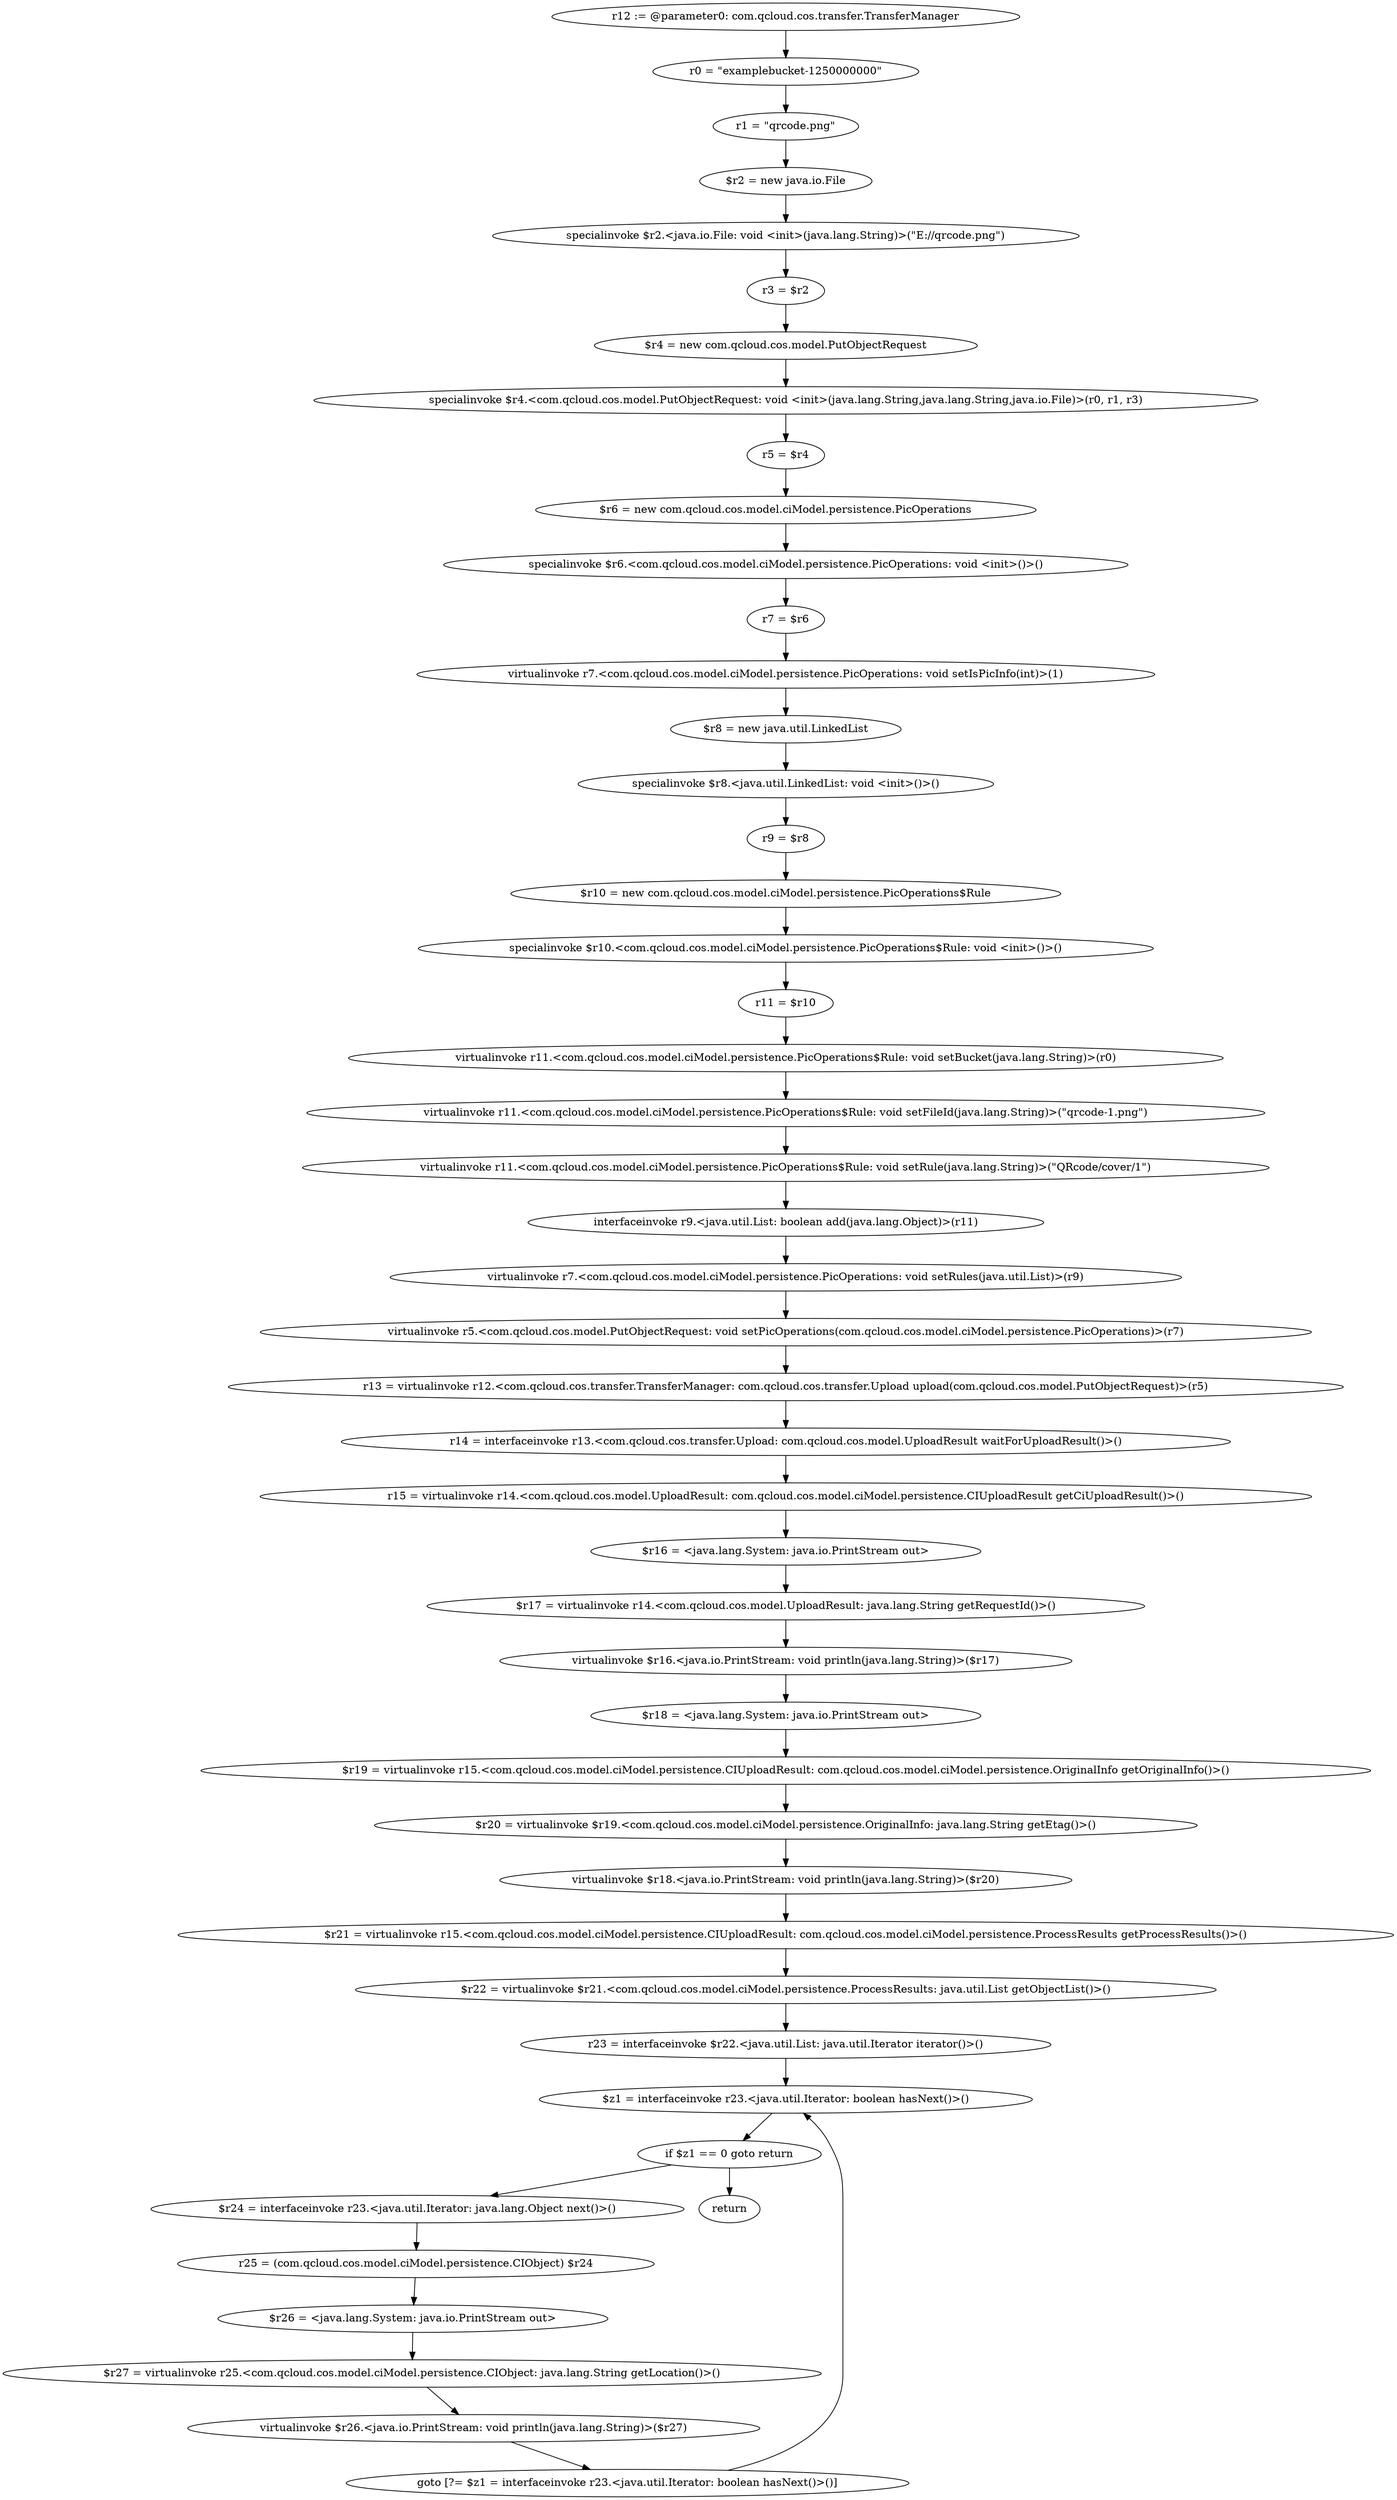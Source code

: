 digraph "unitGraph" {
    "r12 := @parameter0: com.qcloud.cos.transfer.TransferManager"
    "r0 = \"examplebucket-1250000000\""
    "r1 = \"qrcode.png\""
    "$r2 = new java.io.File"
    "specialinvoke $r2.<java.io.File: void <init>(java.lang.String)>(\"E://qrcode.png\")"
    "r3 = $r2"
    "$r4 = new com.qcloud.cos.model.PutObjectRequest"
    "specialinvoke $r4.<com.qcloud.cos.model.PutObjectRequest: void <init>(java.lang.String,java.lang.String,java.io.File)>(r0, r1, r3)"
    "r5 = $r4"
    "$r6 = new com.qcloud.cos.model.ciModel.persistence.PicOperations"
    "specialinvoke $r6.<com.qcloud.cos.model.ciModel.persistence.PicOperations: void <init>()>()"
    "r7 = $r6"
    "virtualinvoke r7.<com.qcloud.cos.model.ciModel.persistence.PicOperations: void setIsPicInfo(int)>(1)"
    "$r8 = new java.util.LinkedList"
    "specialinvoke $r8.<java.util.LinkedList: void <init>()>()"
    "r9 = $r8"
    "$r10 = new com.qcloud.cos.model.ciModel.persistence.PicOperations$Rule"
    "specialinvoke $r10.<com.qcloud.cos.model.ciModel.persistence.PicOperations$Rule: void <init>()>()"
    "r11 = $r10"
    "virtualinvoke r11.<com.qcloud.cos.model.ciModel.persistence.PicOperations$Rule: void setBucket(java.lang.String)>(r0)"
    "virtualinvoke r11.<com.qcloud.cos.model.ciModel.persistence.PicOperations$Rule: void setFileId(java.lang.String)>(\"qrcode-1.png\")"
    "virtualinvoke r11.<com.qcloud.cos.model.ciModel.persistence.PicOperations$Rule: void setRule(java.lang.String)>(\"QRcode/cover/1\")"
    "interfaceinvoke r9.<java.util.List: boolean add(java.lang.Object)>(r11)"
    "virtualinvoke r7.<com.qcloud.cos.model.ciModel.persistence.PicOperations: void setRules(java.util.List)>(r9)"
    "virtualinvoke r5.<com.qcloud.cos.model.PutObjectRequest: void setPicOperations(com.qcloud.cos.model.ciModel.persistence.PicOperations)>(r7)"
    "r13 = virtualinvoke r12.<com.qcloud.cos.transfer.TransferManager: com.qcloud.cos.transfer.Upload upload(com.qcloud.cos.model.PutObjectRequest)>(r5)"
    "r14 = interfaceinvoke r13.<com.qcloud.cos.transfer.Upload: com.qcloud.cos.model.UploadResult waitForUploadResult()>()"
    "r15 = virtualinvoke r14.<com.qcloud.cos.model.UploadResult: com.qcloud.cos.model.ciModel.persistence.CIUploadResult getCiUploadResult()>()"
    "$r16 = <java.lang.System: java.io.PrintStream out>"
    "$r17 = virtualinvoke r14.<com.qcloud.cos.model.UploadResult: java.lang.String getRequestId()>()"
    "virtualinvoke $r16.<java.io.PrintStream: void println(java.lang.String)>($r17)"
    "$r18 = <java.lang.System: java.io.PrintStream out>"
    "$r19 = virtualinvoke r15.<com.qcloud.cos.model.ciModel.persistence.CIUploadResult: com.qcloud.cos.model.ciModel.persistence.OriginalInfo getOriginalInfo()>()"
    "$r20 = virtualinvoke $r19.<com.qcloud.cos.model.ciModel.persistence.OriginalInfo: java.lang.String getEtag()>()"
    "virtualinvoke $r18.<java.io.PrintStream: void println(java.lang.String)>($r20)"
    "$r21 = virtualinvoke r15.<com.qcloud.cos.model.ciModel.persistence.CIUploadResult: com.qcloud.cos.model.ciModel.persistence.ProcessResults getProcessResults()>()"
    "$r22 = virtualinvoke $r21.<com.qcloud.cos.model.ciModel.persistence.ProcessResults: java.util.List getObjectList()>()"
    "r23 = interfaceinvoke $r22.<java.util.List: java.util.Iterator iterator()>()"
    "$z1 = interfaceinvoke r23.<java.util.Iterator: boolean hasNext()>()"
    "if $z1 == 0 goto return"
    "$r24 = interfaceinvoke r23.<java.util.Iterator: java.lang.Object next()>()"
    "r25 = (com.qcloud.cos.model.ciModel.persistence.CIObject) $r24"
    "$r26 = <java.lang.System: java.io.PrintStream out>"
    "$r27 = virtualinvoke r25.<com.qcloud.cos.model.ciModel.persistence.CIObject: java.lang.String getLocation()>()"
    "virtualinvoke $r26.<java.io.PrintStream: void println(java.lang.String)>($r27)"
    "goto [?= $z1 = interfaceinvoke r23.<java.util.Iterator: boolean hasNext()>()]"
    "return"
    "r12 := @parameter0: com.qcloud.cos.transfer.TransferManager"->"r0 = \"examplebucket-1250000000\"";
    "r0 = \"examplebucket-1250000000\""->"r1 = \"qrcode.png\"";
    "r1 = \"qrcode.png\""->"$r2 = new java.io.File";
    "$r2 = new java.io.File"->"specialinvoke $r2.<java.io.File: void <init>(java.lang.String)>(\"E://qrcode.png\")";
    "specialinvoke $r2.<java.io.File: void <init>(java.lang.String)>(\"E://qrcode.png\")"->"r3 = $r2";
    "r3 = $r2"->"$r4 = new com.qcloud.cos.model.PutObjectRequest";
    "$r4 = new com.qcloud.cos.model.PutObjectRequest"->"specialinvoke $r4.<com.qcloud.cos.model.PutObjectRequest: void <init>(java.lang.String,java.lang.String,java.io.File)>(r0, r1, r3)";
    "specialinvoke $r4.<com.qcloud.cos.model.PutObjectRequest: void <init>(java.lang.String,java.lang.String,java.io.File)>(r0, r1, r3)"->"r5 = $r4";
    "r5 = $r4"->"$r6 = new com.qcloud.cos.model.ciModel.persistence.PicOperations";
    "$r6 = new com.qcloud.cos.model.ciModel.persistence.PicOperations"->"specialinvoke $r6.<com.qcloud.cos.model.ciModel.persistence.PicOperations: void <init>()>()";
    "specialinvoke $r6.<com.qcloud.cos.model.ciModel.persistence.PicOperations: void <init>()>()"->"r7 = $r6";
    "r7 = $r6"->"virtualinvoke r7.<com.qcloud.cos.model.ciModel.persistence.PicOperations: void setIsPicInfo(int)>(1)";
    "virtualinvoke r7.<com.qcloud.cos.model.ciModel.persistence.PicOperations: void setIsPicInfo(int)>(1)"->"$r8 = new java.util.LinkedList";
    "$r8 = new java.util.LinkedList"->"specialinvoke $r8.<java.util.LinkedList: void <init>()>()";
    "specialinvoke $r8.<java.util.LinkedList: void <init>()>()"->"r9 = $r8";
    "r9 = $r8"->"$r10 = new com.qcloud.cos.model.ciModel.persistence.PicOperations$Rule";
    "$r10 = new com.qcloud.cos.model.ciModel.persistence.PicOperations$Rule"->"specialinvoke $r10.<com.qcloud.cos.model.ciModel.persistence.PicOperations$Rule: void <init>()>()";
    "specialinvoke $r10.<com.qcloud.cos.model.ciModel.persistence.PicOperations$Rule: void <init>()>()"->"r11 = $r10";
    "r11 = $r10"->"virtualinvoke r11.<com.qcloud.cos.model.ciModel.persistence.PicOperations$Rule: void setBucket(java.lang.String)>(r0)";
    "virtualinvoke r11.<com.qcloud.cos.model.ciModel.persistence.PicOperations$Rule: void setBucket(java.lang.String)>(r0)"->"virtualinvoke r11.<com.qcloud.cos.model.ciModel.persistence.PicOperations$Rule: void setFileId(java.lang.String)>(\"qrcode-1.png\")";
    "virtualinvoke r11.<com.qcloud.cos.model.ciModel.persistence.PicOperations$Rule: void setFileId(java.lang.String)>(\"qrcode-1.png\")"->"virtualinvoke r11.<com.qcloud.cos.model.ciModel.persistence.PicOperations$Rule: void setRule(java.lang.String)>(\"QRcode/cover/1\")";
    "virtualinvoke r11.<com.qcloud.cos.model.ciModel.persistence.PicOperations$Rule: void setRule(java.lang.String)>(\"QRcode/cover/1\")"->"interfaceinvoke r9.<java.util.List: boolean add(java.lang.Object)>(r11)";
    "interfaceinvoke r9.<java.util.List: boolean add(java.lang.Object)>(r11)"->"virtualinvoke r7.<com.qcloud.cos.model.ciModel.persistence.PicOperations: void setRules(java.util.List)>(r9)";
    "virtualinvoke r7.<com.qcloud.cos.model.ciModel.persistence.PicOperations: void setRules(java.util.List)>(r9)"->"virtualinvoke r5.<com.qcloud.cos.model.PutObjectRequest: void setPicOperations(com.qcloud.cos.model.ciModel.persistence.PicOperations)>(r7)";
    "virtualinvoke r5.<com.qcloud.cos.model.PutObjectRequest: void setPicOperations(com.qcloud.cos.model.ciModel.persistence.PicOperations)>(r7)"->"r13 = virtualinvoke r12.<com.qcloud.cos.transfer.TransferManager: com.qcloud.cos.transfer.Upload upload(com.qcloud.cos.model.PutObjectRequest)>(r5)";
    "r13 = virtualinvoke r12.<com.qcloud.cos.transfer.TransferManager: com.qcloud.cos.transfer.Upload upload(com.qcloud.cos.model.PutObjectRequest)>(r5)"->"r14 = interfaceinvoke r13.<com.qcloud.cos.transfer.Upload: com.qcloud.cos.model.UploadResult waitForUploadResult()>()";
    "r14 = interfaceinvoke r13.<com.qcloud.cos.transfer.Upload: com.qcloud.cos.model.UploadResult waitForUploadResult()>()"->"r15 = virtualinvoke r14.<com.qcloud.cos.model.UploadResult: com.qcloud.cos.model.ciModel.persistence.CIUploadResult getCiUploadResult()>()";
    "r15 = virtualinvoke r14.<com.qcloud.cos.model.UploadResult: com.qcloud.cos.model.ciModel.persistence.CIUploadResult getCiUploadResult()>()"->"$r16 = <java.lang.System: java.io.PrintStream out>";
    "$r16 = <java.lang.System: java.io.PrintStream out>"->"$r17 = virtualinvoke r14.<com.qcloud.cos.model.UploadResult: java.lang.String getRequestId()>()";
    "$r17 = virtualinvoke r14.<com.qcloud.cos.model.UploadResult: java.lang.String getRequestId()>()"->"virtualinvoke $r16.<java.io.PrintStream: void println(java.lang.String)>($r17)";
    "virtualinvoke $r16.<java.io.PrintStream: void println(java.lang.String)>($r17)"->"$r18 = <java.lang.System: java.io.PrintStream out>";
    "$r18 = <java.lang.System: java.io.PrintStream out>"->"$r19 = virtualinvoke r15.<com.qcloud.cos.model.ciModel.persistence.CIUploadResult: com.qcloud.cos.model.ciModel.persistence.OriginalInfo getOriginalInfo()>()";
    "$r19 = virtualinvoke r15.<com.qcloud.cos.model.ciModel.persistence.CIUploadResult: com.qcloud.cos.model.ciModel.persistence.OriginalInfo getOriginalInfo()>()"->"$r20 = virtualinvoke $r19.<com.qcloud.cos.model.ciModel.persistence.OriginalInfo: java.lang.String getEtag()>()";
    "$r20 = virtualinvoke $r19.<com.qcloud.cos.model.ciModel.persistence.OriginalInfo: java.lang.String getEtag()>()"->"virtualinvoke $r18.<java.io.PrintStream: void println(java.lang.String)>($r20)";
    "virtualinvoke $r18.<java.io.PrintStream: void println(java.lang.String)>($r20)"->"$r21 = virtualinvoke r15.<com.qcloud.cos.model.ciModel.persistence.CIUploadResult: com.qcloud.cos.model.ciModel.persistence.ProcessResults getProcessResults()>()";
    "$r21 = virtualinvoke r15.<com.qcloud.cos.model.ciModel.persistence.CIUploadResult: com.qcloud.cos.model.ciModel.persistence.ProcessResults getProcessResults()>()"->"$r22 = virtualinvoke $r21.<com.qcloud.cos.model.ciModel.persistence.ProcessResults: java.util.List getObjectList()>()";
    "$r22 = virtualinvoke $r21.<com.qcloud.cos.model.ciModel.persistence.ProcessResults: java.util.List getObjectList()>()"->"r23 = interfaceinvoke $r22.<java.util.List: java.util.Iterator iterator()>()";
    "r23 = interfaceinvoke $r22.<java.util.List: java.util.Iterator iterator()>()"->"$z1 = interfaceinvoke r23.<java.util.Iterator: boolean hasNext()>()";
    "$z1 = interfaceinvoke r23.<java.util.Iterator: boolean hasNext()>()"->"if $z1 == 0 goto return";
    "if $z1 == 0 goto return"->"$r24 = interfaceinvoke r23.<java.util.Iterator: java.lang.Object next()>()";
    "if $z1 == 0 goto return"->"return";
    "$r24 = interfaceinvoke r23.<java.util.Iterator: java.lang.Object next()>()"->"r25 = (com.qcloud.cos.model.ciModel.persistence.CIObject) $r24";
    "r25 = (com.qcloud.cos.model.ciModel.persistence.CIObject) $r24"->"$r26 = <java.lang.System: java.io.PrintStream out>";
    "$r26 = <java.lang.System: java.io.PrintStream out>"->"$r27 = virtualinvoke r25.<com.qcloud.cos.model.ciModel.persistence.CIObject: java.lang.String getLocation()>()";
    "$r27 = virtualinvoke r25.<com.qcloud.cos.model.ciModel.persistence.CIObject: java.lang.String getLocation()>()"->"virtualinvoke $r26.<java.io.PrintStream: void println(java.lang.String)>($r27)";
    "virtualinvoke $r26.<java.io.PrintStream: void println(java.lang.String)>($r27)"->"goto [?= $z1 = interfaceinvoke r23.<java.util.Iterator: boolean hasNext()>()]";
    "goto [?= $z1 = interfaceinvoke r23.<java.util.Iterator: boolean hasNext()>()]"->"$z1 = interfaceinvoke r23.<java.util.Iterator: boolean hasNext()>()";
}

